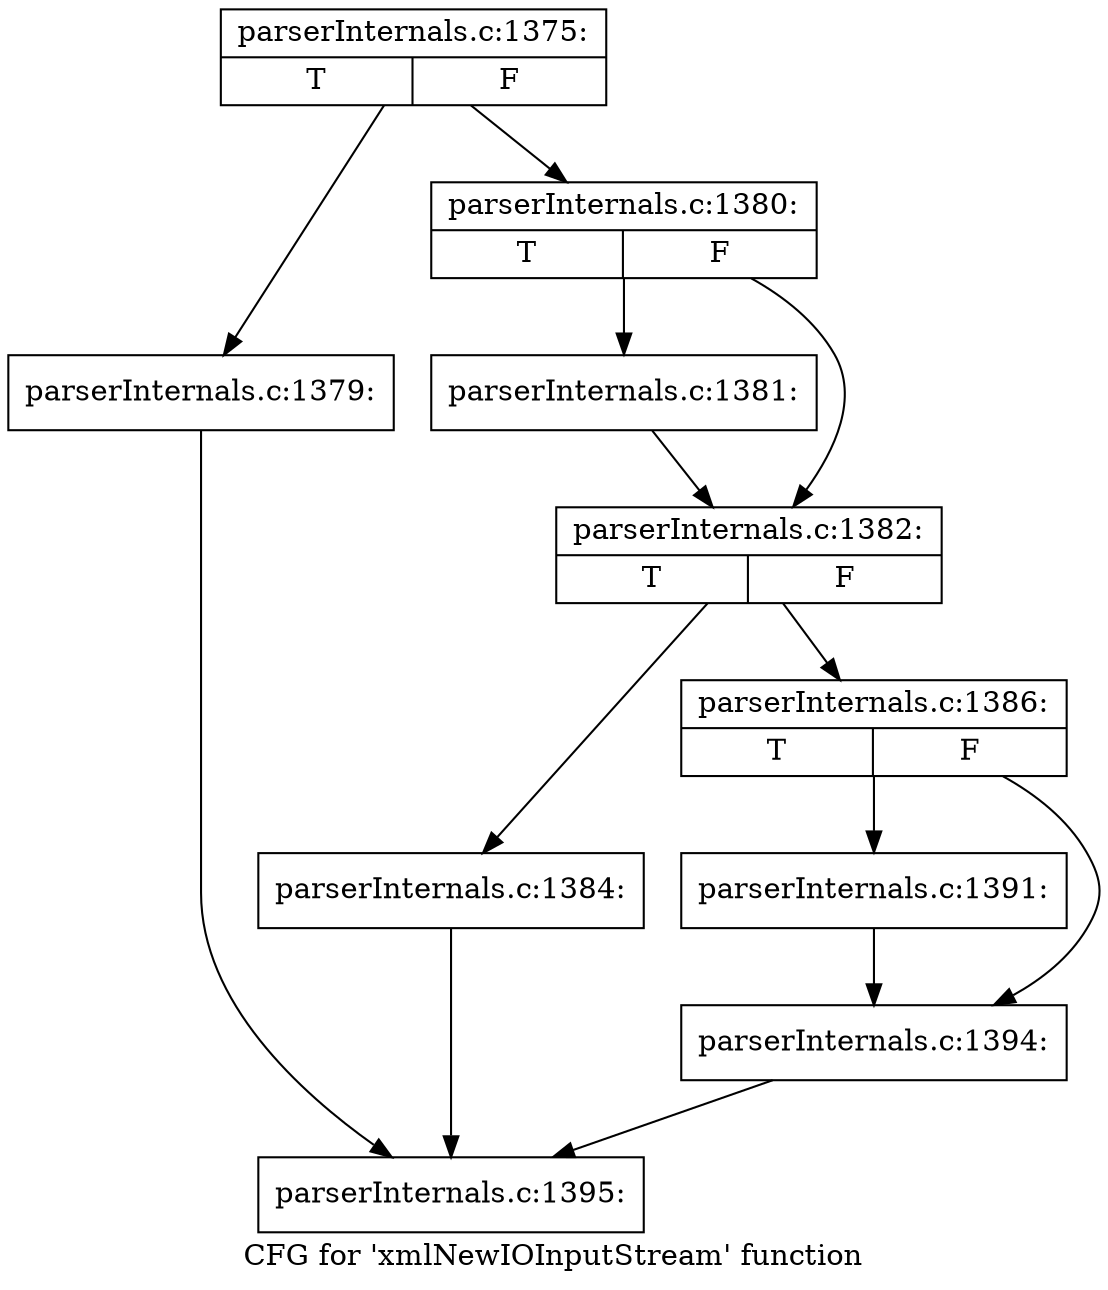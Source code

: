 digraph "CFG for 'xmlNewIOInputStream' function" {
	label="CFG for 'xmlNewIOInputStream' function";

	Node0x3c2d420 [shape=record,label="{parserInternals.c:1375:|{<s0>T|<s1>F}}"];
	Node0x3c2d420 -> Node0x3c2e350;
	Node0x3c2d420 -> Node0x3c2e3a0;
	Node0x3c2e350 [shape=record,label="{parserInternals.c:1379:}"];
	Node0x3c2e350 -> Node0x3c23de0;
	Node0x3c2e3a0 [shape=record,label="{parserInternals.c:1380:|{<s0>T|<s1>F}}"];
	Node0x3c2e3a0 -> Node0x3c2e870;
	Node0x3c2e3a0 -> Node0x3c2e8c0;
	Node0x3c2e870 [shape=record,label="{parserInternals.c:1381:}"];
	Node0x3c2e870 -> Node0x3c2e8c0;
	Node0x3c2e8c0 [shape=record,label="{parserInternals.c:1382:|{<s0>T|<s1>F}}"];
	Node0x3c2e8c0 -> Node0x3c2f1b0;
	Node0x3c2e8c0 -> Node0x3c2fa50;
	Node0x3c2f1b0 [shape=record,label="{parserInternals.c:1384:}"];
	Node0x3c2f1b0 -> Node0x3c23de0;
	Node0x3c2fa50 [shape=record,label="{parserInternals.c:1386:|{<s0>T|<s1>F}}"];
	Node0x3c2fa50 -> Node0x3c30690;
	Node0x3c2fa50 -> Node0x3c30b70;
	Node0x3c30690 [shape=record,label="{parserInternals.c:1391:}"];
	Node0x3c30690 -> Node0x3c30b70;
	Node0x3c30b70 [shape=record,label="{parserInternals.c:1394:}"];
	Node0x3c30b70 -> Node0x3c23de0;
	Node0x3c23de0 [shape=record,label="{parserInternals.c:1395:}"];
}
